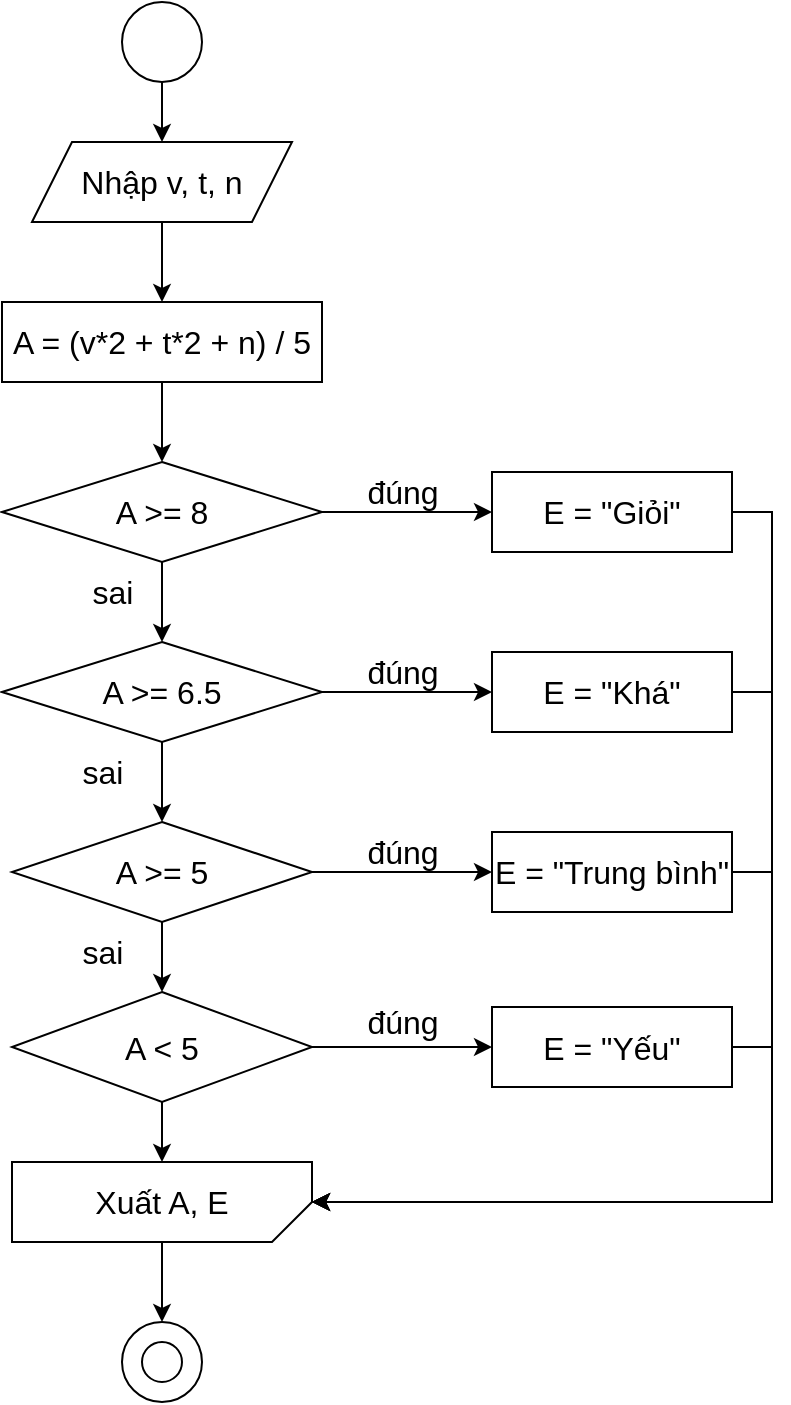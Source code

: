 <mxfile version="22.0.0" type="device">
  <diagram id="C5RBs43oDa-KdzZeNtuy" name="Page-1">
    <mxGraphModel dx="864" dy="508" grid="1" gridSize="10" guides="1" tooltips="1" connect="1" arrows="1" fold="1" page="1" pageScale="1" pageWidth="827" pageHeight="1169" math="0" shadow="0">
      <root>
        <mxCell id="WIyWlLk6GJQsqaUBKTNV-0" />
        <mxCell id="WIyWlLk6GJQsqaUBKTNV-1" parent="WIyWlLk6GJQsqaUBKTNV-0" />
        <mxCell id="8ViaIHDmCjx36jCBIcWC-2" value="" style="edgeStyle=orthogonalEdgeStyle;rounded=0;orthogonalLoop=1;jettySize=auto;html=1;fontSize=16;" parent="WIyWlLk6GJQsqaUBKTNV-1" source="8ViaIHDmCjx36jCBIcWC-0" target="8ViaIHDmCjx36jCBIcWC-1" edge="1">
          <mxGeometry relative="1" as="geometry" />
        </mxCell>
        <mxCell id="8ViaIHDmCjx36jCBIcWC-0" value="Nhập v, t, n" style="shape=parallelogram;perimeter=parallelogramPerimeter;whiteSpace=wrap;html=1;fixedSize=1;fontSize=16;" parent="WIyWlLk6GJQsqaUBKTNV-1" vertex="1">
          <mxGeometry x="150" y="80" width="130" height="40" as="geometry" />
        </mxCell>
        <mxCell id="8ViaIHDmCjx36jCBIcWC-4" value="" style="edgeStyle=orthogonalEdgeStyle;rounded=0;orthogonalLoop=1;jettySize=auto;html=1;" parent="WIyWlLk6GJQsqaUBKTNV-1" source="8ViaIHDmCjx36jCBIcWC-1" target="8ViaIHDmCjx36jCBIcWC-3" edge="1">
          <mxGeometry relative="1" as="geometry" />
        </mxCell>
        <mxCell id="8ViaIHDmCjx36jCBIcWC-1" value="A = (v*2 + t*2 + n) / 5" style="whiteSpace=wrap;html=1;fontSize=16;" parent="WIyWlLk6GJQsqaUBKTNV-1" vertex="1">
          <mxGeometry x="135" y="160" width="160" height="40" as="geometry" />
        </mxCell>
        <mxCell id="8ViaIHDmCjx36jCBIcWC-9" value="" style="edgeStyle=orthogonalEdgeStyle;rounded=0;orthogonalLoop=1;jettySize=auto;html=1;" parent="WIyWlLk6GJQsqaUBKTNV-1" source="8ViaIHDmCjx36jCBIcWC-3" target="8ViaIHDmCjx36jCBIcWC-8" edge="1">
          <mxGeometry relative="1" as="geometry" />
        </mxCell>
        <mxCell id="8ViaIHDmCjx36jCBIcWC-12" value="" style="edgeStyle=orthogonalEdgeStyle;rounded=0;orthogonalLoop=1;jettySize=auto;html=1;" parent="WIyWlLk6GJQsqaUBKTNV-1" source="8ViaIHDmCjx36jCBIcWC-3" target="8ViaIHDmCjx36jCBIcWC-11" edge="1">
          <mxGeometry relative="1" as="geometry" />
        </mxCell>
        <mxCell id="8ViaIHDmCjx36jCBIcWC-3" value="A &amp;gt;= 8" style="rhombus;whiteSpace=wrap;html=1;fontSize=16;" parent="WIyWlLk6GJQsqaUBKTNV-1" vertex="1">
          <mxGeometry x="135" y="240" width="160" height="50" as="geometry" />
        </mxCell>
        <mxCell id="8ViaIHDmCjx36jCBIcWC-7" style="edgeStyle=orthogonalEdgeStyle;rounded=0;orthogonalLoop=1;jettySize=auto;html=1;exitX=0.5;exitY=1;exitDx=0;exitDy=0;entryX=0.5;entryY=0;entryDx=0;entryDy=0;" parent="WIyWlLk6GJQsqaUBKTNV-1" source="8ViaIHDmCjx36jCBIcWC-5" target="8ViaIHDmCjx36jCBIcWC-0" edge="1">
          <mxGeometry relative="1" as="geometry" />
        </mxCell>
        <mxCell id="8ViaIHDmCjx36jCBIcWC-5" value="" style="ellipse;whiteSpace=wrap;html=1;aspect=fixed;" parent="WIyWlLk6GJQsqaUBKTNV-1" vertex="1">
          <mxGeometry x="195" y="10" width="40" height="40" as="geometry" />
        </mxCell>
        <mxCell id="8ViaIHDmCjx36jCBIcWC-8" value="E = &quot;Giỏi&quot;" style="whiteSpace=wrap;html=1;fontSize=16;" parent="WIyWlLk6GJQsqaUBKTNV-1" vertex="1">
          <mxGeometry x="380" y="245" width="120" height="40" as="geometry" />
        </mxCell>
        <mxCell id="8ViaIHDmCjx36jCBIcWC-10" value="đúng" style="text;html=1;align=center;verticalAlign=middle;resizable=0;points=[];autosize=1;strokeColor=none;fillColor=none;fontSize=16;" parent="WIyWlLk6GJQsqaUBKTNV-1" vertex="1">
          <mxGeometry x="305" y="240" width="60" height="30" as="geometry" />
        </mxCell>
        <mxCell id="8ViaIHDmCjx36jCBIcWC-15" value="" style="edgeStyle=orthogonalEdgeStyle;rounded=0;orthogonalLoop=1;jettySize=auto;html=1;" parent="WIyWlLk6GJQsqaUBKTNV-1" source="8ViaIHDmCjx36jCBIcWC-11" target="8ViaIHDmCjx36jCBIcWC-14" edge="1">
          <mxGeometry relative="1" as="geometry" />
        </mxCell>
        <mxCell id="8ViaIHDmCjx36jCBIcWC-18" value="" style="edgeStyle=orthogonalEdgeStyle;rounded=0;orthogonalLoop=1;jettySize=auto;html=1;" parent="WIyWlLk6GJQsqaUBKTNV-1" source="8ViaIHDmCjx36jCBIcWC-11" target="8ViaIHDmCjx36jCBIcWC-17" edge="1">
          <mxGeometry relative="1" as="geometry" />
        </mxCell>
        <mxCell id="8ViaIHDmCjx36jCBIcWC-11" value="A &amp;gt;= 6.5" style="rhombus;whiteSpace=wrap;html=1;fontSize=16;" parent="WIyWlLk6GJQsqaUBKTNV-1" vertex="1">
          <mxGeometry x="135" y="330" width="160" height="50" as="geometry" />
        </mxCell>
        <mxCell id="8ViaIHDmCjx36jCBIcWC-13" value="sai&lt;font style=&quot;font-size: 16px;&quot;&gt;&lt;br style=&quot;font-size: 16px;&quot;&gt;&lt;/font&gt;" style="text;html=1;align=center;verticalAlign=middle;resizable=0;points=[];autosize=1;strokeColor=none;fillColor=none;fontSize=16;" parent="WIyWlLk6GJQsqaUBKTNV-1" vertex="1">
          <mxGeometry x="170" y="290" width="40" height="30" as="geometry" />
        </mxCell>
        <mxCell id="8ViaIHDmCjx36jCBIcWC-14" value="E = &quot;Khá&quot;" style="whiteSpace=wrap;html=1;fontSize=16;" parent="WIyWlLk6GJQsqaUBKTNV-1" vertex="1">
          <mxGeometry x="380" y="335" width="120" height="40" as="geometry" />
        </mxCell>
        <mxCell id="8ViaIHDmCjx36jCBIcWC-16" value="đúng" style="text;html=1;align=center;verticalAlign=middle;resizable=0;points=[];autosize=1;strokeColor=none;fillColor=none;fontSize=16;" parent="WIyWlLk6GJQsqaUBKTNV-1" vertex="1">
          <mxGeometry x="305" y="330" width="60" height="30" as="geometry" />
        </mxCell>
        <mxCell id="8ViaIHDmCjx36jCBIcWC-21" style="edgeStyle=orthogonalEdgeStyle;rounded=0;orthogonalLoop=1;jettySize=auto;html=1;exitX=1;exitY=0.5;exitDx=0;exitDy=0;entryX=0;entryY=0.5;entryDx=0;entryDy=0;" parent="WIyWlLk6GJQsqaUBKTNV-1" source="8ViaIHDmCjx36jCBIcWC-17" target="8ViaIHDmCjx36jCBIcWC-20" edge="1">
          <mxGeometry relative="1" as="geometry" />
        </mxCell>
        <mxCell id="8ViaIHDmCjx36jCBIcWC-24" value="" style="edgeStyle=orthogonalEdgeStyle;rounded=0;orthogonalLoop=1;jettySize=auto;html=1;" parent="WIyWlLk6GJQsqaUBKTNV-1" source="8ViaIHDmCjx36jCBIcWC-17" target="8ViaIHDmCjx36jCBIcWC-23" edge="1">
          <mxGeometry relative="1" as="geometry" />
        </mxCell>
        <mxCell id="8ViaIHDmCjx36jCBIcWC-17" value="A &amp;gt;= 5" style="rhombus;whiteSpace=wrap;html=1;fontSize=16;" parent="WIyWlLk6GJQsqaUBKTNV-1" vertex="1">
          <mxGeometry x="140" y="420" width="150" height="50" as="geometry" />
        </mxCell>
        <mxCell id="8ViaIHDmCjx36jCBIcWC-19" value="sai&lt;font style=&quot;font-size: 16px;&quot;&gt;&lt;br style=&quot;font-size: 16px;&quot;&gt;&lt;/font&gt;" style="text;html=1;align=center;verticalAlign=middle;resizable=0;points=[];autosize=1;strokeColor=none;fillColor=none;fontSize=16;" parent="WIyWlLk6GJQsqaUBKTNV-1" vertex="1">
          <mxGeometry x="165" y="380" width="40" height="30" as="geometry" />
        </mxCell>
        <mxCell id="8ViaIHDmCjx36jCBIcWC-20" value="E = &quot;Trung bình&quot;" style="whiteSpace=wrap;html=1;fontSize=16;" parent="WIyWlLk6GJQsqaUBKTNV-1" vertex="1">
          <mxGeometry x="380" y="425" width="120" height="40" as="geometry" />
        </mxCell>
        <mxCell id="8ViaIHDmCjx36jCBIcWC-22" value="đúng" style="text;html=1;align=center;verticalAlign=middle;resizable=0;points=[];autosize=1;strokeColor=none;fillColor=none;fontSize=16;" parent="WIyWlLk6GJQsqaUBKTNV-1" vertex="1">
          <mxGeometry x="305" y="420" width="60" height="30" as="geometry" />
        </mxCell>
        <mxCell id="8ViaIHDmCjx36jCBIcWC-27" style="edgeStyle=orthogonalEdgeStyle;rounded=0;orthogonalLoop=1;jettySize=auto;html=1;exitX=1;exitY=0.5;exitDx=0;exitDy=0;entryX=0;entryY=0.5;entryDx=0;entryDy=0;" parent="WIyWlLk6GJQsqaUBKTNV-1" source="8ViaIHDmCjx36jCBIcWC-23" target="8ViaIHDmCjx36jCBIcWC-26" edge="1">
          <mxGeometry relative="1" as="geometry" />
        </mxCell>
        <mxCell id="8ViaIHDmCjx36jCBIcWC-23" value="A &amp;lt; 5" style="rhombus;whiteSpace=wrap;html=1;fontSize=16;" parent="WIyWlLk6GJQsqaUBKTNV-1" vertex="1">
          <mxGeometry x="140" y="505" width="150" height="55" as="geometry" />
        </mxCell>
        <mxCell id="8ViaIHDmCjx36jCBIcWC-25" value="sai&lt;font style=&quot;font-size: 16px;&quot;&gt;&lt;br style=&quot;font-size: 16px;&quot;&gt;&lt;/font&gt;" style="text;html=1;align=center;verticalAlign=middle;resizable=0;points=[];autosize=1;strokeColor=none;fillColor=none;fontSize=16;" parent="WIyWlLk6GJQsqaUBKTNV-1" vertex="1">
          <mxGeometry x="165" y="470" width="40" height="30" as="geometry" />
        </mxCell>
        <mxCell id="8ViaIHDmCjx36jCBIcWC-26" value="E = &quot;Yếu&quot;" style="whiteSpace=wrap;html=1;fontSize=16;" parent="WIyWlLk6GJQsqaUBKTNV-1" vertex="1">
          <mxGeometry x="380" y="512.5" width="120" height="40" as="geometry" />
        </mxCell>
        <mxCell id="8ViaIHDmCjx36jCBIcWC-28" value="đúng" style="text;html=1;align=center;verticalAlign=middle;resizable=0;points=[];autosize=1;strokeColor=none;fillColor=none;fontSize=16;" parent="WIyWlLk6GJQsqaUBKTNV-1" vertex="1">
          <mxGeometry x="305" y="505" width="60" height="30" as="geometry" />
        </mxCell>
        <mxCell id="8ViaIHDmCjx36jCBIcWC-32" style="edgeStyle=orthogonalEdgeStyle;rounded=0;orthogonalLoop=1;jettySize=auto;html=1;exitX=0;exitY=0;exitDx=0;exitDy=75;exitPerimeter=0;entryX=0.5;entryY=0;entryDx=0;entryDy=0;" parent="WIyWlLk6GJQsqaUBKTNV-1" source="8ViaIHDmCjx36jCBIcWC-29" target="8ViaIHDmCjx36jCBIcWC-31" edge="1">
          <mxGeometry relative="1" as="geometry" />
        </mxCell>
        <mxCell id="8ViaIHDmCjx36jCBIcWC-29" value="Xuất A, E" style="shape=card;whiteSpace=wrap;html=1;flipH=1;flipV=0;direction=north;size=20;fontSize=16;" parent="WIyWlLk6GJQsqaUBKTNV-1" vertex="1">
          <mxGeometry x="140" y="590" width="150" height="40" as="geometry" />
        </mxCell>
        <mxCell id="8ViaIHDmCjx36jCBIcWC-30" style="edgeStyle=orthogonalEdgeStyle;rounded=0;orthogonalLoop=1;jettySize=auto;html=1;exitX=0.5;exitY=1;exitDx=0;exitDy=0;entryX=1;entryY=0.5;entryDx=0;entryDy=0;entryPerimeter=0;" parent="WIyWlLk6GJQsqaUBKTNV-1" source="8ViaIHDmCjx36jCBIcWC-23" target="8ViaIHDmCjx36jCBIcWC-29" edge="1">
          <mxGeometry relative="1" as="geometry" />
        </mxCell>
        <mxCell id="8ViaIHDmCjx36jCBIcWC-31" value="" style="ellipse;whiteSpace=wrap;html=1;aspect=fixed;" parent="WIyWlLk6GJQsqaUBKTNV-1" vertex="1">
          <mxGeometry x="195" y="670" width="40" height="40" as="geometry" />
        </mxCell>
        <mxCell id="8ViaIHDmCjx36jCBIcWC-33" value="" style="ellipse;whiteSpace=wrap;html=1;aspect=fixed;" parent="WIyWlLk6GJQsqaUBKTNV-1" vertex="1">
          <mxGeometry x="205" y="680" width="20" height="20" as="geometry" />
        </mxCell>
        <mxCell id="ZaUm17QGWVJekBJTfrl8-0" style="edgeStyle=orthogonalEdgeStyle;rounded=0;orthogonalLoop=1;jettySize=auto;html=1;exitX=1;exitY=0.5;exitDx=0;exitDy=0;entryX=0;entryY=0;entryDx=20;entryDy=0;entryPerimeter=0;" edge="1" parent="WIyWlLk6GJQsqaUBKTNV-1" source="8ViaIHDmCjx36jCBIcWC-8" target="8ViaIHDmCjx36jCBIcWC-29">
          <mxGeometry relative="1" as="geometry" />
        </mxCell>
        <mxCell id="ZaUm17QGWVJekBJTfrl8-1" style="edgeStyle=orthogonalEdgeStyle;rounded=0;orthogonalLoop=1;jettySize=auto;html=1;exitX=1;exitY=0.5;exitDx=0;exitDy=0;entryX=0;entryY=0;entryDx=20;entryDy=0;entryPerimeter=0;" edge="1" parent="WIyWlLk6GJQsqaUBKTNV-1" source="8ViaIHDmCjx36jCBIcWC-14" target="8ViaIHDmCjx36jCBIcWC-29">
          <mxGeometry relative="1" as="geometry" />
        </mxCell>
        <mxCell id="ZaUm17QGWVJekBJTfrl8-2" style="edgeStyle=orthogonalEdgeStyle;rounded=0;orthogonalLoop=1;jettySize=auto;html=1;exitX=1;exitY=0.5;exitDx=0;exitDy=0;entryX=0;entryY=0;entryDx=20;entryDy=0;entryPerimeter=0;" edge="1" parent="WIyWlLk6GJQsqaUBKTNV-1" source="8ViaIHDmCjx36jCBIcWC-20" target="8ViaIHDmCjx36jCBIcWC-29">
          <mxGeometry relative="1" as="geometry" />
        </mxCell>
        <mxCell id="ZaUm17QGWVJekBJTfrl8-3" style="edgeStyle=orthogonalEdgeStyle;rounded=0;orthogonalLoop=1;jettySize=auto;html=1;exitX=1;exitY=0.5;exitDx=0;exitDy=0;entryX=0;entryY=0;entryDx=20;entryDy=0;entryPerimeter=0;" edge="1" parent="WIyWlLk6GJQsqaUBKTNV-1" source="8ViaIHDmCjx36jCBIcWC-26" target="8ViaIHDmCjx36jCBIcWC-29">
          <mxGeometry relative="1" as="geometry" />
        </mxCell>
      </root>
    </mxGraphModel>
  </diagram>
</mxfile>
